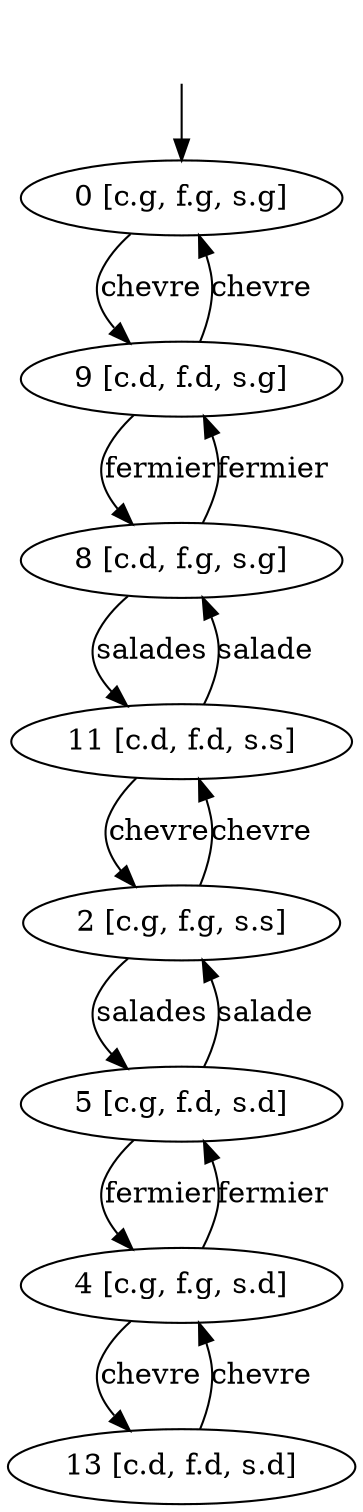 digraph system {
_0[label="", shape=none ];
_0->0;
11 [label= "11 [c.d, f.d, s.s]"];
13 [label= "13 [c.d, f.d, s.d]"];
5 [label= "5 [c.g, f.d, s.d]"];
9 [label= "9 [c.d, f.d, s.g]"];
2 [label= "2 [c.g, f.g, s.s]"];
4 [label= "4 [c.g, f.g, s.d]"];
8 [label= "8 [c.d, f.g, s.g]"];
0 [label= "0 [c.g, f.g, s.g]"];
11->2 [label= "chevre"];
11->8 [label= "salade"];
5->2 [label= "salade"];
13->4 [label= "chevre"];
5->4 [label= "fermier"];
9->8 [label= "fermier"];
9->0 [label= "chevre"];
2->11 [label= "chevre"];
2->5 [label= "salades"];
8->11 [label= "salades"];
4->13 [label= "chevre"];
4->5 [label= "fermier"];
8->9 [label= "fermier"];
0->9 [label= "chevre"];
}

